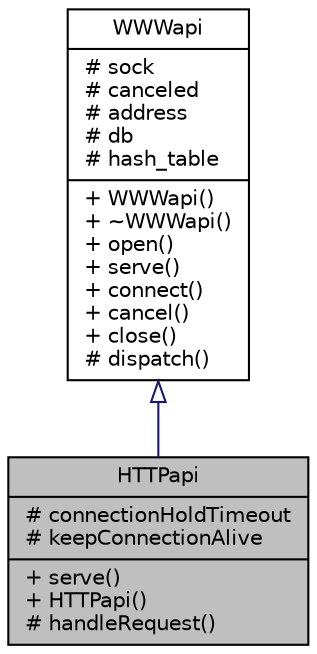 digraph "HTTPapi"
{
 // INTERACTIVE_SVG=YES
 // LATEX_PDF_SIZE
  edge [fontname="Helvetica",fontsize="10",labelfontname="Helvetica",labelfontsize="10"];
  node [fontname="Helvetica",fontsize="10",shape=record];
  Node1 [label="{HTTPapi\n|# connectionHoldTimeout\l# keepConnectionAlive\l|+ serve()\l+ HTTPapi()\l# handleRequest()\l}",height=0.2,width=0.4,color="black", fillcolor="grey75", style="filled", fontcolor="black",tooltip=" "];
  Node2 -> Node1 [dir="back",color="midnightblue",fontsize="10",style="solid",arrowtail="onormal",fontname="Helvetica"];
  Node2 [label="{WWWapi\n|# sock\l# canceled\l# address\l# db\l# hash_table\l|+ WWWapi()\l+ ~WWWapi()\l+ open()\l+ serve()\l+ connect()\l+ cancel()\l+ close()\l# dispatch()\l}",height=0.2,width=0.4,color="black", fillcolor="white", style="filled",URL="$classWWWapi.html",tooltip=" "];
}
